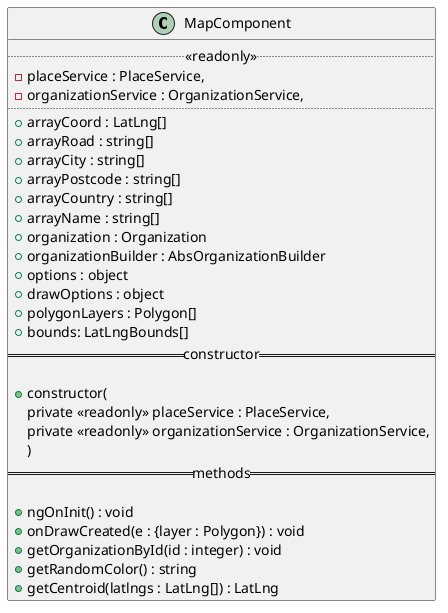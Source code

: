 @startuml MapComponent diagram
class MapComponent {
  ..<<readonly>>..
  - placeService : PlaceService,
  - organizationService : OrganizationService,
  ....
  + arrayCoord : LatLng[]
  + arrayRoad : string[]
  + arrayCity : string[]
  + arrayPostcode : string[]
  + arrayCountry : string[]
  + arrayName : string[]
  + organization : Organization
  + organizationBuilder : AbsOrganizationBuilder
  + options : object
  + drawOptions : object
  + polygonLayers : Polygon[]
  + bounds: LatLngBounds[]
  ==constructor==

  + constructor(
    private <<readonly>> placeService : PlaceService,
    private <<readonly>> organizationService : OrganizationService,
  )
  ==methods==

  + ngOnInit() : void
  + onDrawCreated(e : {layer : Polygon}) : void
  + getOrganizationById(id : integer) : void
  + getRandomColor() : string
  + getCentroid(latlngs : LatLng[]) : LatLng
}
@enduml

